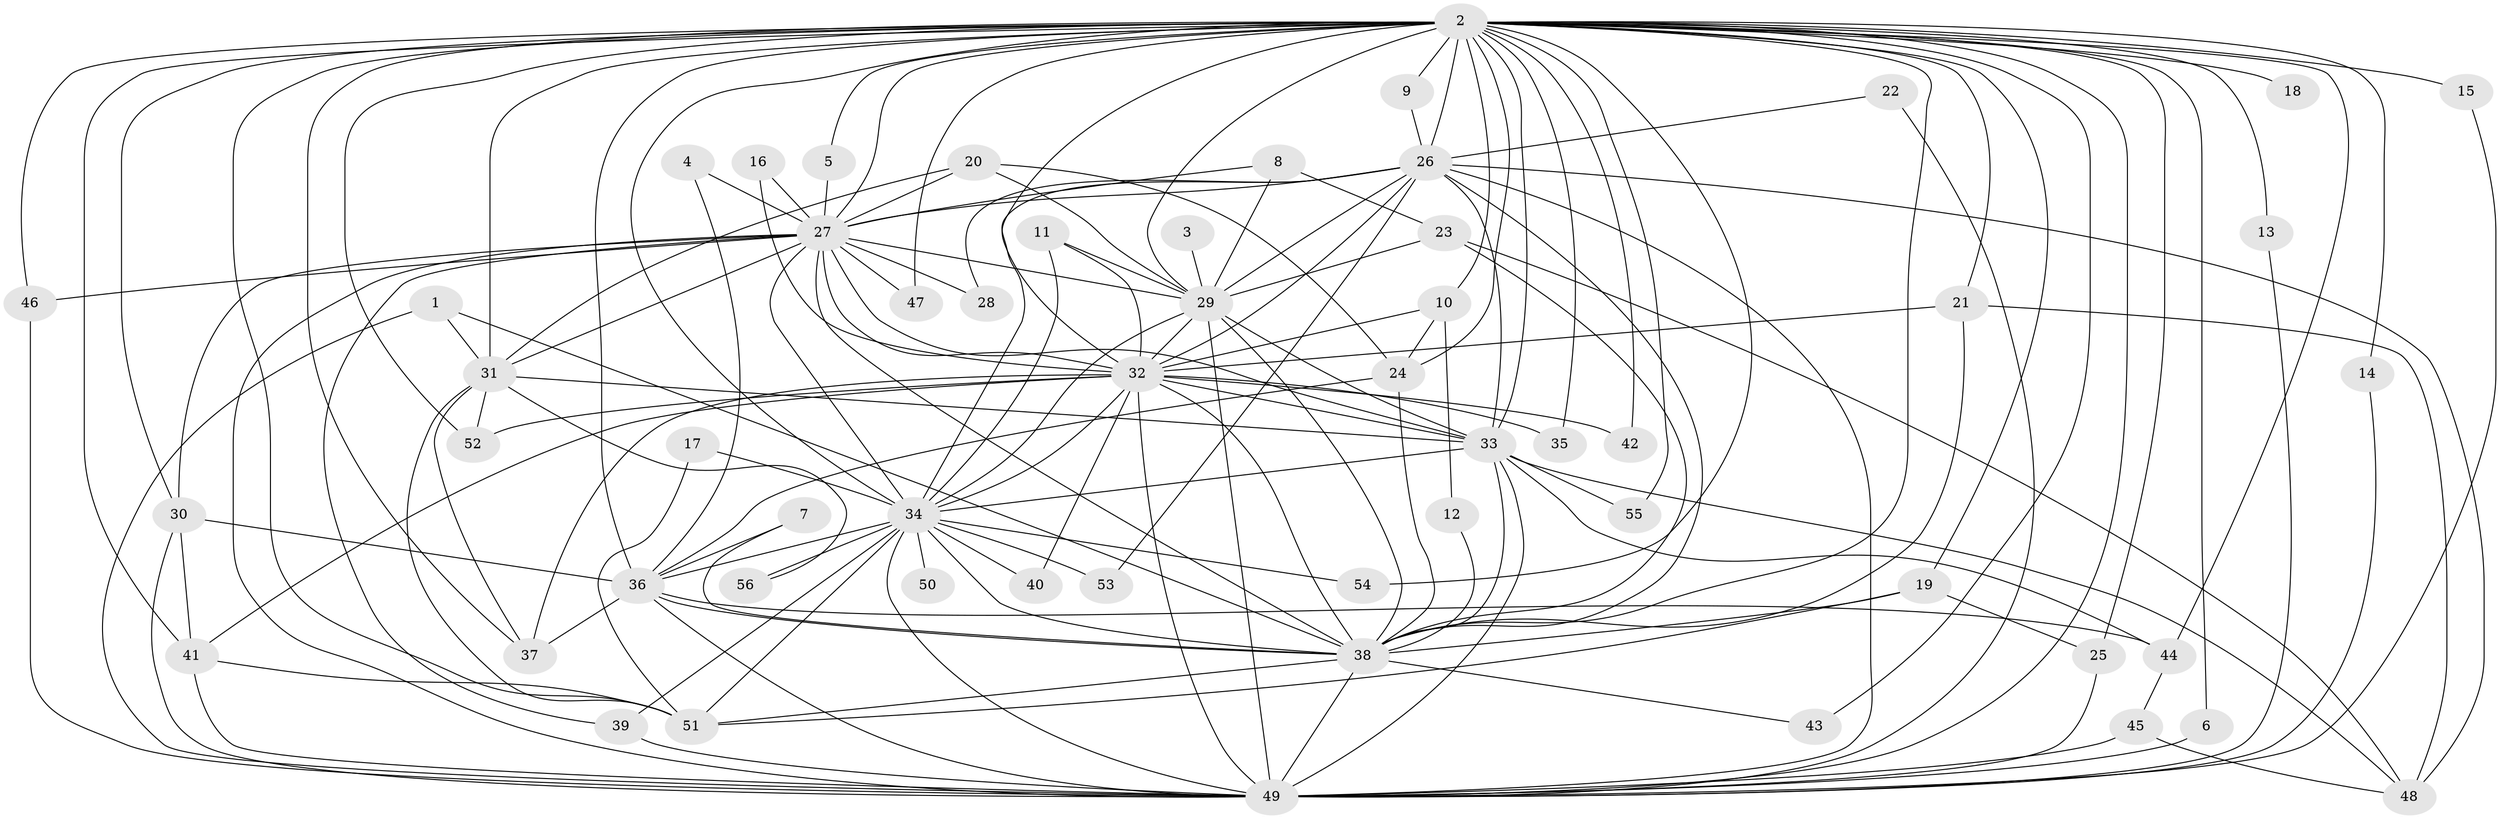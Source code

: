 // original degree distribution, {20: 0.008928571428571428, 30: 0.008928571428571428, 22: 0.008928571428571428, 24: 0.017857142857142856, 18: 0.008928571428571428, 28: 0.008928571428571428, 15: 0.008928571428571428, 16: 0.008928571428571428, 23: 0.008928571428571428, 5: 0.0625, 7: 0.008928571428571428, 4: 0.10714285714285714, 3: 0.15178571428571427, 2: 0.5714285714285714, 9: 0.008928571428571428}
// Generated by graph-tools (version 1.1) at 2025/25/03/09/25 03:25:38]
// undirected, 56 vertices, 156 edges
graph export_dot {
graph [start="1"]
  node [color=gray90,style=filled];
  1;
  2;
  3;
  4;
  5;
  6;
  7;
  8;
  9;
  10;
  11;
  12;
  13;
  14;
  15;
  16;
  17;
  18;
  19;
  20;
  21;
  22;
  23;
  24;
  25;
  26;
  27;
  28;
  29;
  30;
  31;
  32;
  33;
  34;
  35;
  36;
  37;
  38;
  39;
  40;
  41;
  42;
  43;
  44;
  45;
  46;
  47;
  48;
  49;
  50;
  51;
  52;
  53;
  54;
  55;
  56;
  1 -- 31 [weight=1.0];
  1 -- 38 [weight=1.0];
  1 -- 49 [weight=1.0];
  2 -- 5 [weight=1.0];
  2 -- 6 [weight=1.0];
  2 -- 9 [weight=1.0];
  2 -- 10 [weight=1.0];
  2 -- 13 [weight=1.0];
  2 -- 14 [weight=1.0];
  2 -- 15 [weight=1.0];
  2 -- 18 [weight=1.0];
  2 -- 19 [weight=1.0];
  2 -- 21 [weight=1.0];
  2 -- 24 [weight=1.0];
  2 -- 25 [weight=1.0];
  2 -- 26 [weight=3.0];
  2 -- 27 [weight=3.0];
  2 -- 29 [weight=2.0];
  2 -- 30 [weight=1.0];
  2 -- 31 [weight=1.0];
  2 -- 32 [weight=2.0];
  2 -- 33 [weight=2.0];
  2 -- 34 [weight=2.0];
  2 -- 35 [weight=2.0];
  2 -- 36 [weight=1.0];
  2 -- 37 [weight=1.0];
  2 -- 38 [weight=2.0];
  2 -- 41 [weight=1.0];
  2 -- 42 [weight=1.0];
  2 -- 43 [weight=1.0];
  2 -- 44 [weight=1.0];
  2 -- 46 [weight=1.0];
  2 -- 47 [weight=1.0];
  2 -- 49 [weight=3.0];
  2 -- 51 [weight=2.0];
  2 -- 52 [weight=2.0];
  2 -- 54 [weight=1.0];
  2 -- 55 [weight=1.0];
  3 -- 29 [weight=1.0];
  4 -- 27 [weight=1.0];
  4 -- 36 [weight=1.0];
  5 -- 27 [weight=1.0];
  6 -- 49 [weight=1.0];
  7 -- 36 [weight=1.0];
  7 -- 38 [weight=1.0];
  8 -- 23 [weight=1.0];
  8 -- 27 [weight=1.0];
  8 -- 29 [weight=1.0];
  9 -- 26 [weight=1.0];
  10 -- 12 [weight=1.0];
  10 -- 24 [weight=1.0];
  10 -- 32 [weight=2.0];
  11 -- 29 [weight=1.0];
  11 -- 32 [weight=1.0];
  11 -- 34 [weight=1.0];
  12 -- 38 [weight=1.0];
  13 -- 49 [weight=1.0];
  14 -- 49 [weight=1.0];
  15 -- 49 [weight=1.0];
  16 -- 27 [weight=1.0];
  16 -- 32 [weight=1.0];
  17 -- 34 [weight=1.0];
  17 -- 51 [weight=1.0];
  19 -- 25 [weight=1.0];
  19 -- 38 [weight=1.0];
  19 -- 51 [weight=1.0];
  20 -- 24 [weight=1.0];
  20 -- 27 [weight=1.0];
  20 -- 29 [weight=1.0];
  20 -- 31 [weight=1.0];
  21 -- 32 [weight=1.0];
  21 -- 38 [weight=1.0];
  21 -- 48 [weight=1.0];
  22 -- 26 [weight=1.0];
  22 -- 49 [weight=1.0];
  23 -- 29 [weight=1.0];
  23 -- 38 [weight=1.0];
  23 -- 48 [weight=1.0];
  24 -- 36 [weight=1.0];
  24 -- 38 [weight=1.0];
  25 -- 49 [weight=1.0];
  26 -- 27 [weight=1.0];
  26 -- 28 [weight=1.0];
  26 -- 29 [weight=1.0];
  26 -- 32 [weight=1.0];
  26 -- 33 [weight=1.0];
  26 -- 34 [weight=2.0];
  26 -- 38 [weight=1.0];
  26 -- 48 [weight=1.0];
  26 -- 49 [weight=1.0];
  26 -- 53 [weight=1.0];
  27 -- 28 [weight=1.0];
  27 -- 29 [weight=2.0];
  27 -- 30 [weight=1.0];
  27 -- 31 [weight=1.0];
  27 -- 32 [weight=1.0];
  27 -- 33 [weight=1.0];
  27 -- 34 [weight=1.0];
  27 -- 38 [weight=2.0];
  27 -- 39 [weight=1.0];
  27 -- 46 [weight=1.0];
  27 -- 47 [weight=1.0];
  27 -- 49 [weight=2.0];
  29 -- 32 [weight=2.0];
  29 -- 33 [weight=3.0];
  29 -- 34 [weight=1.0];
  29 -- 38 [weight=1.0];
  29 -- 49 [weight=1.0];
  30 -- 36 [weight=1.0];
  30 -- 41 [weight=1.0];
  30 -- 49 [weight=1.0];
  31 -- 33 [weight=1.0];
  31 -- 37 [weight=1.0];
  31 -- 51 [weight=1.0];
  31 -- 52 [weight=1.0];
  31 -- 56 [weight=1.0];
  32 -- 33 [weight=1.0];
  32 -- 34 [weight=1.0];
  32 -- 35 [weight=1.0];
  32 -- 37 [weight=2.0];
  32 -- 38 [weight=1.0];
  32 -- 40 [weight=1.0];
  32 -- 41 [weight=1.0];
  32 -- 42 [weight=1.0];
  32 -- 49 [weight=2.0];
  32 -- 52 [weight=1.0];
  33 -- 34 [weight=1.0];
  33 -- 38 [weight=1.0];
  33 -- 44 [weight=1.0];
  33 -- 48 [weight=1.0];
  33 -- 49 [weight=1.0];
  33 -- 55 [weight=1.0];
  34 -- 36 [weight=1.0];
  34 -- 38 [weight=2.0];
  34 -- 39 [weight=1.0];
  34 -- 40 [weight=1.0];
  34 -- 49 [weight=1.0];
  34 -- 50 [weight=1.0];
  34 -- 51 [weight=2.0];
  34 -- 53 [weight=1.0];
  34 -- 54 [weight=1.0];
  34 -- 56 [weight=1.0];
  36 -- 37 [weight=1.0];
  36 -- 38 [weight=1.0];
  36 -- 44 [weight=1.0];
  36 -- 49 [weight=2.0];
  38 -- 43 [weight=1.0];
  38 -- 49 [weight=2.0];
  38 -- 51 [weight=1.0];
  39 -- 49 [weight=2.0];
  41 -- 49 [weight=1.0];
  41 -- 51 [weight=2.0];
  44 -- 45 [weight=1.0];
  45 -- 48 [weight=1.0];
  45 -- 49 [weight=1.0];
  46 -- 49 [weight=1.0];
}

